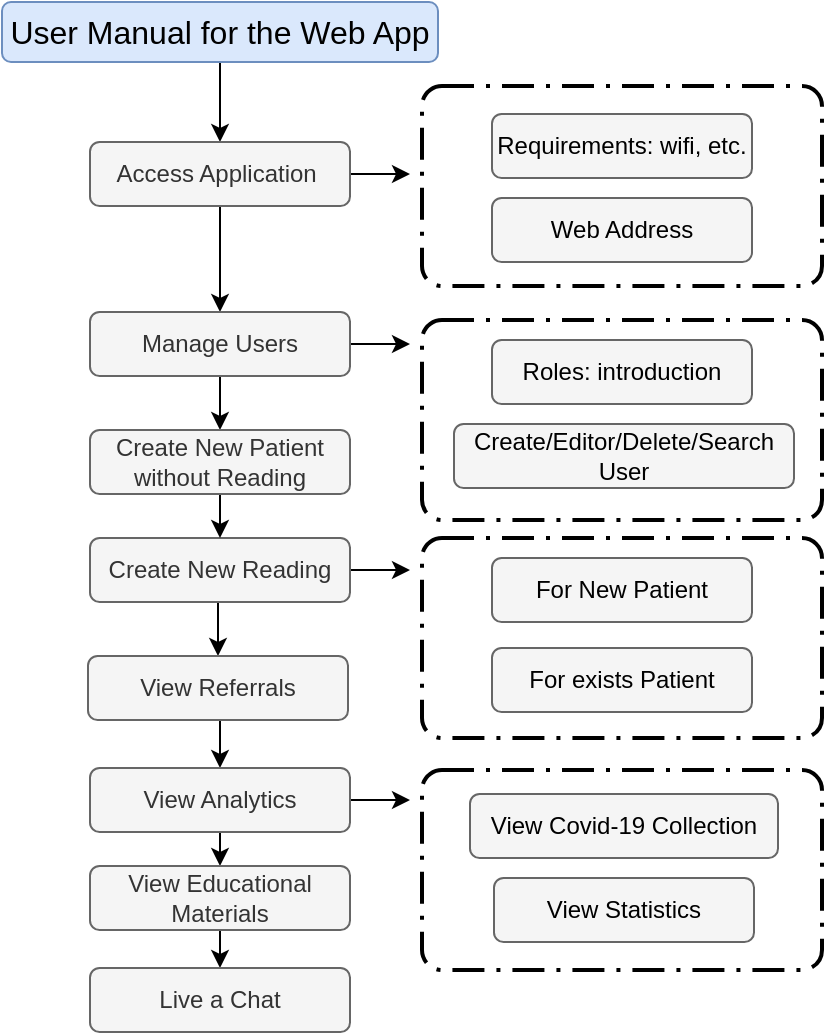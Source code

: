<mxfile version="13.8.0" type="github" pages="2"><diagram id="HKZV6E52HAfiHH0jdoY3" name="Page-1"><mxGraphModel dx="946" dy="646" grid="1" gridSize="10" guides="1" tooltips="1" connect="1" arrows="1" fold="1" page="1" pageScale="1" pageWidth="827" pageHeight="1169" math="0" shadow="0"><root><mxCell id="0"/><mxCell id="1" parent="0"/><mxCell id="wHmmhLpwhKfc09lvkzZN-1" style="edgeStyle=orthogonalEdgeStyle;rounded=0;orthogonalLoop=1;jettySize=auto;html=1;exitX=0.5;exitY=1;exitDx=0;exitDy=0;fontSize=16;entryX=0.5;entryY=0;entryDx=0;entryDy=0;" edge="1" parent="1" source="SbgXxwvcVt2lr-n_7yMr-36" target="SbgXxwvcVt2lr-n_7yMr-37"><mxGeometry relative="1" as="geometry"><mxPoint x="131" y="326" as="targetPoint"/></mxGeometry></mxCell><mxCell id="SbgXxwvcVt2lr-n_7yMr-36" value="User Manual for the Web App" style="rounded=1;whiteSpace=wrap;html=1;fontSize=16;fillColor=#dae8fc;strokeColor=#6c8ebf;" vertex="1" parent="1"><mxGeometry x="26" y="266" width="218" height="30" as="geometry"/></mxCell><mxCell id="SbgXxwvcVt2lr-n_7yMr-80" style="edgeStyle=orthogonalEdgeStyle;rounded=0;orthogonalLoop=1;jettySize=auto;html=1;exitX=0.5;exitY=1;exitDx=0;exitDy=0;entryX=0.5;entryY=0;entryDx=0;entryDy=0;fontSize=16;" edge="1" parent="1" source="SbgXxwvcVt2lr-n_7yMr-37" target="SbgXxwvcVt2lr-n_7yMr-38"><mxGeometry relative="1" as="geometry"/></mxCell><mxCell id="wHmmhLpwhKfc09lvkzZN-3" style="edgeStyle=orthogonalEdgeStyle;rounded=0;orthogonalLoop=1;jettySize=auto;html=1;exitX=1;exitY=0.5;exitDx=0;exitDy=0;fontSize=16;" edge="1" parent="1" source="SbgXxwvcVt2lr-n_7yMr-37"><mxGeometry relative="1" as="geometry"><mxPoint x="230" y="352" as="targetPoint"/></mxGeometry></mxCell><mxCell id="SbgXxwvcVt2lr-n_7yMr-37" value="Access Application&amp;nbsp;" style="rounded=1;whiteSpace=wrap;html=1;fontSize=12;fillColor=#f5f5f5;strokeColor=#666666;fontColor=#333333;" vertex="1" parent="1"><mxGeometry x="70" y="336" width="130" height="32" as="geometry"/></mxCell><mxCell id="SbgXxwvcVt2lr-n_7yMr-76" style="edgeStyle=orthogonalEdgeStyle;rounded=0;orthogonalLoop=1;jettySize=auto;html=1;fontSize=16;" edge="1" parent="1" source="SbgXxwvcVt2lr-n_7yMr-38"><mxGeometry relative="1" as="geometry"><mxPoint x="230" y="437" as="targetPoint"/></mxGeometry></mxCell><mxCell id="SbgXxwvcVt2lr-n_7yMr-81" style="edgeStyle=orthogonalEdgeStyle;rounded=0;orthogonalLoop=1;jettySize=auto;html=1;exitX=0.5;exitY=1;exitDx=0;exitDy=0;entryX=0.5;entryY=0;entryDx=0;entryDy=0;fontSize=16;" edge="1" parent="1" source="SbgXxwvcVt2lr-n_7yMr-38" target="SbgXxwvcVt2lr-n_7yMr-72"><mxGeometry relative="1" as="geometry"/></mxCell><mxCell id="SbgXxwvcVt2lr-n_7yMr-38" value="Manage Users" style="rounded=1;whiteSpace=wrap;html=1;fontSize=12;fillColor=#f5f5f5;strokeColor=#666666;fontColor=#333333;" vertex="1" parent="1"><mxGeometry x="70" y="421" width="130" height="32" as="geometry"/></mxCell><mxCell id="SbgXxwvcVt2lr-n_7yMr-43" value="" style="rounded=1;arcSize=10;dashed=1;strokeColor=#000000;fillColor=none;gradientColor=none;dashPattern=8 3 1 3;strokeWidth=2;fontSize=12;" vertex="1" parent="1"><mxGeometry x="236" y="308" width="200" height="100" as="geometry"/></mxCell><mxCell id="SbgXxwvcVt2lr-n_7yMr-44" value="&lt;span style=&quot;color: rgb(0 , 0 , 0) ; text-align: left&quot;&gt;Requirements: wifi, etc.&lt;/span&gt;" style="rounded=1;whiteSpace=wrap;html=1;fontSize=12;fillColor=#f5f5f5;strokeColor=#666666;fontColor=#333333;" vertex="1" parent="1"><mxGeometry x="271" y="322" width="130" height="32" as="geometry"/></mxCell><mxCell id="SbgXxwvcVt2lr-n_7yMr-45" value="&lt;span style=&quot;color: rgb(0 , 0 , 0) ; text-align: left&quot;&gt;Web Address&lt;/span&gt;" style="rounded=1;whiteSpace=wrap;html=1;fontSize=12;fillColor=#f5f5f5;strokeColor=#666666;fontColor=#333333;" vertex="1" parent="1"><mxGeometry x="271" y="364" width="130" height="32" as="geometry"/></mxCell><mxCell id="SbgXxwvcVt2lr-n_7yMr-47" value="" style="rounded=1;arcSize=10;dashed=1;strokeColor=#000000;fillColor=none;gradientColor=none;dashPattern=8 3 1 3;strokeWidth=2;fontSize=12;" vertex="1" parent="1"><mxGeometry x="236" y="425" width="200" height="100" as="geometry"/></mxCell><mxCell id="SbgXxwvcVt2lr-n_7yMr-48" value="&lt;span style=&quot;color: rgb(0 , 0 , 0) ; text-align: left&quot;&gt;Roles: introduction&lt;/span&gt;" style="rounded=1;whiteSpace=wrap;html=1;fontSize=12;fillColor=#f5f5f5;strokeColor=#666666;fontColor=#333333;" vertex="1" parent="1"><mxGeometry x="271" y="435" width="130" height="32" as="geometry"/></mxCell><mxCell id="SbgXxwvcVt2lr-n_7yMr-49" value="&lt;span style=&quot;color: rgb(0 , 0 , 0) ; text-align: left&quot;&gt;Create/Editor/Delete/Search User&lt;/span&gt;" style="rounded=1;whiteSpace=wrap;html=1;fontSize=12;fillColor=#f5f5f5;strokeColor=#666666;fontColor=#333333;" vertex="1" parent="1"><mxGeometry x="252" y="477" width="170" height="32" as="geometry"/></mxCell><mxCell id="SbgXxwvcVt2lr-n_7yMr-75" style="edgeStyle=orthogonalEdgeStyle;rounded=0;orthogonalLoop=1;jettySize=auto;html=1;exitX=1;exitY=0.5;exitDx=0;exitDy=0;fontSize=16;" edge="1" parent="1" source="SbgXxwvcVt2lr-n_7yMr-55"><mxGeometry relative="1" as="geometry"><mxPoint x="230" y="550" as="targetPoint"/></mxGeometry></mxCell><mxCell id="SbgXxwvcVt2lr-n_7yMr-83" style="edgeStyle=orthogonalEdgeStyle;rounded=0;orthogonalLoop=1;jettySize=auto;html=1;exitX=0.5;exitY=1;exitDx=0;exitDy=0;fontSize=16;entryX=0.5;entryY=0;entryDx=0;entryDy=0;" edge="1" parent="1" source="SbgXxwvcVt2lr-n_7yMr-55" target="SbgXxwvcVt2lr-n_7yMr-59"><mxGeometry relative="1" as="geometry"><mxPoint x="135" y="600" as="targetPoint"/></mxGeometry></mxCell><mxCell id="SbgXxwvcVt2lr-n_7yMr-55" value="Create New Reading" style="rounded=1;whiteSpace=wrap;html=1;fontSize=12;fillColor=#f5f5f5;strokeColor=#666666;fontColor=#333333;" vertex="1" parent="1"><mxGeometry x="70" y="534" width="130" height="32" as="geometry"/></mxCell><mxCell id="SbgXxwvcVt2lr-n_7yMr-56" value="" style="rounded=1;arcSize=10;dashed=1;strokeColor=#000000;fillColor=none;gradientColor=none;dashPattern=8 3 1 3;strokeWidth=2;fontSize=12;" vertex="1" parent="1"><mxGeometry x="236" y="534" width="200" height="100" as="geometry"/></mxCell><mxCell id="SbgXxwvcVt2lr-n_7yMr-57" value="&lt;div style=&quot;text-align: left&quot;&gt;&lt;font color=&quot;#000000&quot;&gt;For New Patient&lt;/font&gt;&lt;/div&gt;" style="rounded=1;whiteSpace=wrap;html=1;fontSize=12;fillColor=#f5f5f5;strokeColor=#666666;fontColor=#333333;" vertex="1" parent="1"><mxGeometry x="271" y="544" width="130" height="32" as="geometry"/></mxCell><mxCell id="SbgXxwvcVt2lr-n_7yMr-58" value="&lt;span style=&quot;text-align: left&quot;&gt;&lt;font color=&quot;#000000&quot;&gt;For exists&amp;nbsp;Patient&lt;/font&gt;&lt;/span&gt;" style="rounded=1;whiteSpace=wrap;html=1;fontSize=12;fillColor=#f5f5f5;strokeColor=#666666;fontColor=#333333;" vertex="1" parent="1"><mxGeometry x="271" y="589" width="130" height="32" as="geometry"/></mxCell><mxCell id="SbgXxwvcVt2lr-n_7yMr-84" style="edgeStyle=orthogonalEdgeStyle;rounded=0;orthogonalLoop=1;jettySize=auto;html=1;exitX=0.5;exitY=1;exitDx=0;exitDy=0;entryX=0.5;entryY=0;entryDx=0;entryDy=0;fontSize=16;" edge="1" parent="1" source="SbgXxwvcVt2lr-n_7yMr-59" target="SbgXxwvcVt2lr-n_7yMr-63"><mxGeometry relative="1" as="geometry"/></mxCell><mxCell id="SbgXxwvcVt2lr-n_7yMr-59" value="View Referrals" style="rounded=1;whiteSpace=wrap;html=1;fontSize=12;fillColor=#f5f5f5;strokeColor=#666666;fontColor=#333333;" vertex="1" parent="1"><mxGeometry x="69" y="593" width="130" height="32" as="geometry"/></mxCell><mxCell id="SbgXxwvcVt2lr-n_7yMr-74" style="edgeStyle=orthogonalEdgeStyle;rounded=0;orthogonalLoop=1;jettySize=auto;html=1;exitX=1;exitY=0.5;exitDx=0;exitDy=0;fontSize=16;" edge="1" parent="1" source="SbgXxwvcVt2lr-n_7yMr-63"><mxGeometry relative="1" as="geometry"><mxPoint x="230" y="665" as="targetPoint"/></mxGeometry></mxCell><mxCell id="SbgXxwvcVt2lr-n_7yMr-88" style="edgeStyle=orthogonalEdgeStyle;rounded=0;orthogonalLoop=1;jettySize=auto;html=1;exitX=0.5;exitY=1;exitDx=0;exitDy=0;fontSize=16;entryX=0.5;entryY=0;entryDx=0;entryDy=0;" edge="1" parent="1" source="SbgXxwvcVt2lr-n_7yMr-63" target="SbgXxwvcVt2lr-n_7yMr-67"><mxGeometry relative="1" as="geometry"><mxPoint x="135" y="716" as="targetPoint"/></mxGeometry></mxCell><mxCell id="SbgXxwvcVt2lr-n_7yMr-63" value="View Analytics" style="rounded=1;whiteSpace=wrap;html=1;fontSize=12;fillColor=#f5f5f5;strokeColor=#666666;fontColor=#333333;" vertex="1" parent="1"><mxGeometry x="70" y="649" width="130" height="32" as="geometry"/></mxCell><mxCell id="SbgXxwvcVt2lr-n_7yMr-64" value="" style="rounded=1;arcSize=10;dashed=1;strokeColor=#000000;fillColor=none;gradientColor=none;dashPattern=8 3 1 3;strokeWidth=2;fontSize=12;" vertex="1" parent="1"><mxGeometry x="236" y="650" width="200" height="100" as="geometry"/></mxCell><mxCell id="SbgXxwvcVt2lr-n_7yMr-65" value="&lt;div style=&quot;text-align: left&quot;&gt;&lt;font color=&quot;#000000&quot;&gt;View Covid-19 Collection&lt;/font&gt;&lt;/div&gt;" style="rounded=1;whiteSpace=wrap;html=1;fontSize=12;fillColor=#f5f5f5;strokeColor=#666666;fontColor=#333333;" vertex="1" parent="1"><mxGeometry x="260" y="662" width="154" height="32" as="geometry"/></mxCell><mxCell id="SbgXxwvcVt2lr-n_7yMr-66" value="&lt;span style=&quot;text-align: left&quot;&gt;&lt;font color=&quot;#000000&quot;&gt;View Statistics&lt;/font&gt;&lt;/span&gt;" style="rounded=1;whiteSpace=wrap;html=1;fontSize=12;fillColor=#f5f5f5;strokeColor=#666666;fontColor=#333333;" vertex="1" parent="1"><mxGeometry x="272" y="704" width="130" height="32" as="geometry"/></mxCell><mxCell id="SbgXxwvcVt2lr-n_7yMr-87" style="edgeStyle=orthogonalEdgeStyle;rounded=0;orthogonalLoop=1;jettySize=auto;html=1;exitX=0.5;exitY=1;exitDx=0;exitDy=0;entryX=0.5;entryY=0;entryDx=0;entryDy=0;fontSize=16;" edge="1" parent="1" source="SbgXxwvcVt2lr-n_7yMr-67" target="SbgXxwvcVt2lr-n_7yMr-71"><mxGeometry relative="1" as="geometry"/></mxCell><mxCell id="SbgXxwvcVt2lr-n_7yMr-67" value="View Educational Materials" style="rounded=1;whiteSpace=wrap;html=1;fontSize=12;fillColor=#f5f5f5;strokeColor=#666666;fontColor=#333333;" vertex="1" parent="1"><mxGeometry x="70" y="698" width="130" height="32" as="geometry"/></mxCell><mxCell id="SbgXxwvcVt2lr-n_7yMr-71" value="Live a Chat" style="rounded=1;whiteSpace=wrap;html=1;fontSize=12;fillColor=#f5f5f5;strokeColor=#666666;fontColor=#333333;" vertex="1" parent="1"><mxGeometry x="70" y="749" width="130" height="32" as="geometry"/></mxCell><mxCell id="SbgXxwvcVt2lr-n_7yMr-82" style="edgeStyle=orthogonalEdgeStyle;rounded=0;orthogonalLoop=1;jettySize=auto;html=1;exitX=0.5;exitY=1;exitDx=0;exitDy=0;entryX=0.5;entryY=0;entryDx=0;entryDy=0;fontSize=16;" edge="1" parent="1" source="SbgXxwvcVt2lr-n_7yMr-72" target="SbgXxwvcVt2lr-n_7yMr-55"><mxGeometry relative="1" as="geometry"/></mxCell><mxCell id="SbgXxwvcVt2lr-n_7yMr-72" value="Create New Patient without Reading" style="rounded=1;whiteSpace=wrap;html=1;fontSize=12;fillColor=#f5f5f5;strokeColor=#666666;fontColor=#333333;" vertex="1" parent="1"><mxGeometry x="70" y="480" width="130" height="32" as="geometry"/></mxCell></root></mxGraphModel></diagram><diagram id="PJryesS1O8bVr0ZzdECx" name="Page-2"><mxGraphModel dx="946" dy="589" grid="1" gridSize="10" guides="1" tooltips="1" connect="1" arrows="1" fold="1" page="1" pageScale="1" pageWidth="827" pageHeight="1169" math="0" shadow="0"><root><mxCell id="NEQMvyUvgecfhhl8gK5Z-0"/><mxCell id="NEQMvyUvgecfhhl8gK5Z-1" parent="NEQMvyUvgecfhhl8gK5Z-0"/><mxCell id="VRtSc8yUl_3caSCrWmAE-0" style="edgeStyle=orthogonalEdgeStyle;rounded=0;orthogonalLoop=1;jettySize=auto;html=1;entryX=0.385;entryY=0.031;entryDx=0;entryDy=0;entryPerimeter=0;fontSize=16;" edge="1" parent="NEQMvyUvgecfhhl8gK5Z-1" source="VRtSc8yUl_3caSCrWmAE-1" target="VRtSc8yUl_3caSCrWmAE-4"><mxGeometry relative="1" as="geometry"/></mxCell><mxCell id="VRtSc8yUl_3caSCrWmAE-1" value="&lt;span id=&quot;docs-internal-guid-1d257ba6-7fff-e48e-0477-7a4db151c3a0&quot;&gt;&lt;span style=&quot;font-size: 12pt ; font-family: &amp;#34;open sans&amp;#34; , sans-serif ; background-color: transparent ; vertical-align: baseline&quot;&gt;Android&lt;/span&gt;&lt;/span&gt;&amp;nbsp;Application" style="rounded=1;whiteSpace=wrap;html=1;fontSize=16;fillColor=#dae8fc;strokeColor=#6c8ebf;" vertex="1" parent="NEQMvyUvgecfhhl8gK5Z-1"><mxGeometry x="140" y="30" width="156" height="46" as="geometry"/></mxCell><mxCell id="VRtSc8yUl_3caSCrWmAE-2" style="edgeStyle=orthogonalEdgeStyle;rounded=0;orthogonalLoop=1;jettySize=auto;html=1;fontSize=16;" edge="1" parent="NEQMvyUvgecfhhl8gK5Z-1" source="VRtSc8yUl_3caSCrWmAE-4"><mxGeometry relative="1" as="geometry"><mxPoint x="328" y="142" as="targetPoint"/></mxGeometry></mxCell><mxCell id="VRtSc8yUl_3caSCrWmAE-4" value="Access Application&amp;nbsp;" style="rounded=1;whiteSpace=wrap;html=1;fontSize=12;fillColor=#f5f5f5;strokeColor=#666666;fontColor=#333333;" vertex="1" parent="NEQMvyUvgecfhhl8gK5Z-1"><mxGeometry x="168" y="126" width="130" height="32" as="geometry"/></mxCell><mxCell id="VRtSc8yUl_3caSCrWmAE-8" value="" style="rounded=1;arcSize=10;dashed=1;strokeColor=#000000;fillColor=none;gradientColor=none;dashPattern=8 3 1 3;strokeWidth=2;fontSize=12;" vertex="1" parent="NEQMvyUvgecfhhl8gK5Z-1"><mxGeometry x="338" y="90" width="200" height="100" as="geometry"/></mxCell><mxCell id="VRtSc8yUl_3caSCrWmAE-9" value="&lt;span style=&quot;color: rgb(0 , 0 , 0) ; text-align: left&quot;&gt;Requirements&lt;/span&gt;" style="rounded=1;whiteSpace=wrap;html=1;fontSize=12;fillColor=#f5f5f5;strokeColor=#666666;fontColor=#333333;" vertex="1" parent="NEQMvyUvgecfhhl8gK5Z-1"><mxGeometry x="373" y="104" width="130" height="32" as="geometry"/></mxCell><mxCell id="VRtSc8yUl_3caSCrWmAE-10" value="&lt;div style=&quot;text-align: left&quot;&gt;&lt;font color=&quot;#000000&quot;&gt;Download&lt;/font&gt;&lt;/div&gt;" style="rounded=1;whiteSpace=wrap;html=1;fontSize=12;fillColor=#f5f5f5;strokeColor=#666666;fontColor=#333333;" vertex="1" parent="NEQMvyUvgecfhhl8gK5Z-1"><mxGeometry x="373" y="146" width="130" height="32" as="geometry"/></mxCell><mxCell id="VRtSc8yUl_3caSCrWmAE-14" style="edgeStyle=orthogonalEdgeStyle;rounded=0;orthogonalLoop=1;jettySize=auto;html=1;exitX=1;exitY=0.5;exitDx=0;exitDy=0;fontSize=16;" edge="1" parent="NEQMvyUvgecfhhl8gK5Z-1" source="VRtSc8yUl_3caSCrWmAE-16"><mxGeometry relative="1" as="geometry"><mxPoint x="328" y="270" as="targetPoint"/></mxGeometry></mxCell><mxCell id="VRtSc8yUl_3caSCrWmAE-15" style="edgeStyle=orthogonalEdgeStyle;rounded=0;orthogonalLoop=1;jettySize=auto;html=1;exitX=0.5;exitY=1;exitDx=0;exitDy=0;fontSize=16;entryX=0.5;entryY=0;entryDx=0;entryDy=0;" edge="1" parent="NEQMvyUvgecfhhl8gK5Z-1" source="VRtSc8yUl_3caSCrWmAE-16" target="VRtSc8yUl_3caSCrWmAE-21"><mxGeometry relative="1" as="geometry"><mxPoint x="233" y="320" as="targetPoint"/></mxGeometry></mxCell><mxCell id="VRtSc8yUl_3caSCrWmAE-16" value="New Reading" style="rounded=1;whiteSpace=wrap;html=1;fontSize=12;fillColor=#f5f5f5;strokeColor=#666666;fontColor=#333333;" vertex="1" parent="NEQMvyUvgecfhhl8gK5Z-1"><mxGeometry x="168" y="254" width="130" height="32" as="geometry"/></mxCell><mxCell id="VRtSc8yUl_3caSCrWmAE-17" value="" style="rounded=1;arcSize=10;dashed=1;strokeColor=#000000;fillColor=none;gradientColor=none;dashPattern=8 3 1 3;strokeWidth=2;fontSize=12;" vertex="1" parent="NEQMvyUvgecfhhl8gK5Z-1"><mxGeometry x="338" y="220" width="282" height="150" as="geometry"/></mxCell><mxCell id="VRtSc8yUl_3caSCrWmAE-18" value="&lt;div style=&quot;text-align: left&quot;&gt;&lt;font color=&quot;#000000&quot;&gt;For New Patient&lt;/font&gt;&lt;/div&gt;" style="rounded=1;whiteSpace=wrap;html=1;fontSize=12;fillColor=#f5f5f5;strokeColor=#666666;fontColor=#333333;" vertex="1" parent="NEQMvyUvgecfhhl8gK5Z-1"><mxGeometry x="373" y="230" width="130" height="32" as="geometry"/></mxCell><mxCell id="VRtSc8yUl_3caSCrWmAE-19" value="&lt;span style=&quot;text-align: left&quot;&gt;&lt;font color=&quot;#000000&quot;&gt;For exists&amp;nbsp;Patient&lt;/font&gt;&lt;/span&gt;" style="rounded=1;whiteSpace=wrap;html=1;fontSize=12;fillColor=#f5f5f5;strokeColor=#666666;fontColor=#333333;" vertex="1" parent="NEQMvyUvgecfhhl8gK5Z-1"><mxGeometry x="349" y="286" width="130" height="32" as="geometry"/></mxCell><mxCell id="VRtSc8yUl_3caSCrWmAE-20" style="edgeStyle=orthogonalEdgeStyle;rounded=0;orthogonalLoop=1;jettySize=auto;html=1;exitX=0.5;exitY=1;exitDx=0;exitDy=0;entryX=0.5;entryY=0;entryDx=0;entryDy=0;fontSize=16;" edge="1" parent="NEQMvyUvgecfhhl8gK5Z-1" source="VRtSc8yUl_3caSCrWmAE-21" target="VRtSc8yUl_3caSCrWmAE-24"><mxGeometry relative="1" as="geometry"/></mxCell><mxCell id="VRtSc8yUl_3caSCrWmAE-21" value="Referrals" style="rounded=1;whiteSpace=wrap;html=1;fontSize=12;fillColor=#f5f5f5;strokeColor=#666666;fontColor=#333333;" vertex="1" parent="NEQMvyUvgecfhhl8gK5Z-1"><mxGeometry x="168" y="420" width="130" height="32" as="geometry"/></mxCell><mxCell id="VRtSc8yUl_3caSCrWmAE-22" style="edgeStyle=orthogonalEdgeStyle;rounded=0;orthogonalLoop=1;jettySize=auto;html=1;exitX=1;exitY=0.5;exitDx=0;exitDy=0;fontSize=16;" edge="1" parent="NEQMvyUvgecfhhl8gK5Z-1" source="VRtSc8yUl_3caSCrWmAE-24"><mxGeometry relative="1" as="geometry"><mxPoint x="328" y="579" as="targetPoint"/></mxGeometry></mxCell><mxCell id="VRtSc8yUl_3caSCrWmAE-23" style="edgeStyle=orthogonalEdgeStyle;rounded=0;orthogonalLoop=1;jettySize=auto;html=1;exitX=0.5;exitY=1;exitDx=0;exitDy=0;fontSize=16;entryX=0.5;entryY=0;entryDx=0;entryDy=0;" edge="1" parent="NEQMvyUvgecfhhl8gK5Z-1" source="VRtSc8yUl_3caSCrWmAE-24" target="VRtSc8yUl_3caSCrWmAE-29"><mxGeometry relative="1" as="geometry"><mxPoint x="233" y="630" as="targetPoint"/></mxGeometry></mxCell><mxCell id="VRtSc8yUl_3caSCrWmAE-24" value="View Follow Up Information" style="rounded=1;whiteSpace=wrap;html=1;fontSize=12;fillColor=#f5f5f5;strokeColor=#666666;fontColor=#333333;" vertex="1" parent="NEQMvyUvgecfhhl8gK5Z-1"><mxGeometry x="168" y="563" width="130" height="32" as="geometry"/></mxCell><mxCell id="VRtSc8yUl_3caSCrWmAE-25" value="" style="rounded=1;arcSize=10;dashed=1;strokeColor=#000000;fillColor=none;gradientColor=none;dashPattern=8 3 1 3;strokeWidth=2;fontSize=12;" vertex="1" parent="NEQMvyUvgecfhhl8gK5Z-1"><mxGeometry x="338" y="530" width="200" height="100" as="geometry"/></mxCell><mxCell id="VRtSc8yUl_3caSCrWmAE-26" value="&lt;div style=&quot;text-align: left&quot;&gt;&lt;font color=&quot;#000000&quot;&gt;View Covid-19 Collection&lt;/font&gt;&lt;/div&gt;" style="rounded=1;whiteSpace=wrap;html=1;fontSize=12;fillColor=#f5f5f5;strokeColor=#666666;fontColor=#333333;" vertex="1" parent="NEQMvyUvgecfhhl8gK5Z-1"><mxGeometry x="362" y="542" width="154" height="32" as="geometry"/></mxCell><mxCell id="VRtSc8yUl_3caSCrWmAE-27" value="&lt;span style=&quot;text-align: left&quot;&gt;&lt;font color=&quot;#000000&quot;&gt;View Statistics&lt;/font&gt;&lt;/span&gt;" style="rounded=1;whiteSpace=wrap;html=1;fontSize=12;fillColor=#f5f5f5;strokeColor=#666666;fontColor=#333333;" vertex="1" parent="NEQMvyUvgecfhhl8gK5Z-1"><mxGeometry x="374" y="584" width="130" height="32" as="geometry"/></mxCell><mxCell id="VRtSc8yUl_3caSCrWmAE-28" style="edgeStyle=orthogonalEdgeStyle;rounded=0;orthogonalLoop=1;jettySize=auto;html=1;exitX=0.5;exitY=1;exitDx=0;exitDy=0;entryX=0.5;entryY=0;entryDx=0;entryDy=0;fontSize=16;" edge="1" parent="NEQMvyUvgecfhhl8gK5Z-1" source="VRtSc8yUl_3caSCrWmAE-29" target="VRtSc8yUl_3caSCrWmAE-30"><mxGeometry relative="1" as="geometry"/></mxCell><mxCell id="VRtSc8yUl_3caSCrWmAE-29" value="View Educational Materials" style="rounded=1;whiteSpace=wrap;html=1;fontSize=12;fillColor=#f5f5f5;strokeColor=#666666;fontColor=#333333;" vertex="1" parent="NEQMvyUvgecfhhl8gK5Z-1"><mxGeometry x="168" y="612" width="130" height="32" as="geometry"/></mxCell><mxCell id="VRtSc8yUl_3caSCrWmAE-30" value="Live a Chat" style="rounded=1;whiteSpace=wrap;html=1;fontSize=12;fillColor=#f5f5f5;strokeColor=#666666;fontColor=#333333;" vertex="1" parent="NEQMvyUvgecfhhl8gK5Z-1"><mxGeometry x="168" y="663" width="130" height="32" as="geometry"/></mxCell><mxCell id="VRtSc8yUl_3caSCrWmAE-33" value="" style="rounded=1;arcSize=10;dashed=1;strokeColor=#000000;fillColor=none;gradientColor=none;dashPattern=8 3 1 3;strokeWidth=2;fontSize=12;" vertex="1" parent="NEQMvyUvgecfhhl8gK5Z-1"><mxGeometry x="340" y="400" width="200" height="100" as="geometry"/></mxCell><mxCell id="VRtSc8yUl_3caSCrWmAE-34" value="&lt;div style=&quot;text-align: left&quot;&gt;&lt;font color=&quot;#000000&quot;&gt;New Referrals&lt;/font&gt;&lt;/div&gt;" style="rounded=1;whiteSpace=wrap;html=1;fontSize=12;fillColor=#f5f5f5;strokeColor=#666666;fontColor=#333333;" vertex="1" parent="NEQMvyUvgecfhhl8gK5Z-1"><mxGeometry x="376" y="412" width="130" height="32" as="geometry"/></mxCell><mxCell id="VRtSc8yUl_3caSCrWmAE-35" value="&lt;span style=&quot;text-align: left&quot;&gt;&lt;font color=&quot;#000000&quot;&gt;See Referrals&lt;/font&gt;&lt;/span&gt;" style="rounded=1;whiteSpace=wrap;html=1;fontSize=12;fillColor=#f5f5f5;strokeColor=#666666;fontColor=#333333;" vertex="1" parent="NEQMvyUvgecfhhl8gK5Z-1"><mxGeometry x="376" y="454" width="130" height="32" as="geometry"/></mxCell><mxCell id="VRtSc8yUl_3caSCrWmAE-36" value="" style="html=1;shape=mxgraph.flowchart.annotation_2;align=left;labelPosition=right;dashed=1;fontSize=16;" vertex="1" parent="NEQMvyUvgecfhhl8gK5Z-1"><mxGeometry x="479" y="273.5" width="21" height="57" as="geometry"/></mxCell><mxCell id="VRtSc8yUl_3caSCrWmAE-37" value="&lt;font style=&quot;font-size: 13px&quot;&gt;have taken a reading before&lt;/font&gt;" style="text;html=1;strokeColor=none;fillColor=none;align=center;verticalAlign=middle;whiteSpace=wrap;rounded=0;dashed=1;fontSize=16;" vertex="1" parent="NEQMvyUvgecfhhl8gK5Z-1"><mxGeometry x="500" y="260" width="110" height="37" as="geometry"/></mxCell><mxCell id="VRtSc8yUl_3caSCrWmAE-38" value="&lt;font style=&quot;font-size: 13px&quot;&gt;never taken a reading for&lt;/font&gt;" style="text;html=1;strokeColor=none;fillColor=none;align=center;verticalAlign=middle;whiteSpace=wrap;rounded=0;dashed=1;fontSize=16;" vertex="1" parent="NEQMvyUvgecfhhl8gK5Z-1"><mxGeometry x="510" y="310" width="90" height="37" as="geometry"/></mxCell></root></mxGraphModel></diagram></mxfile>